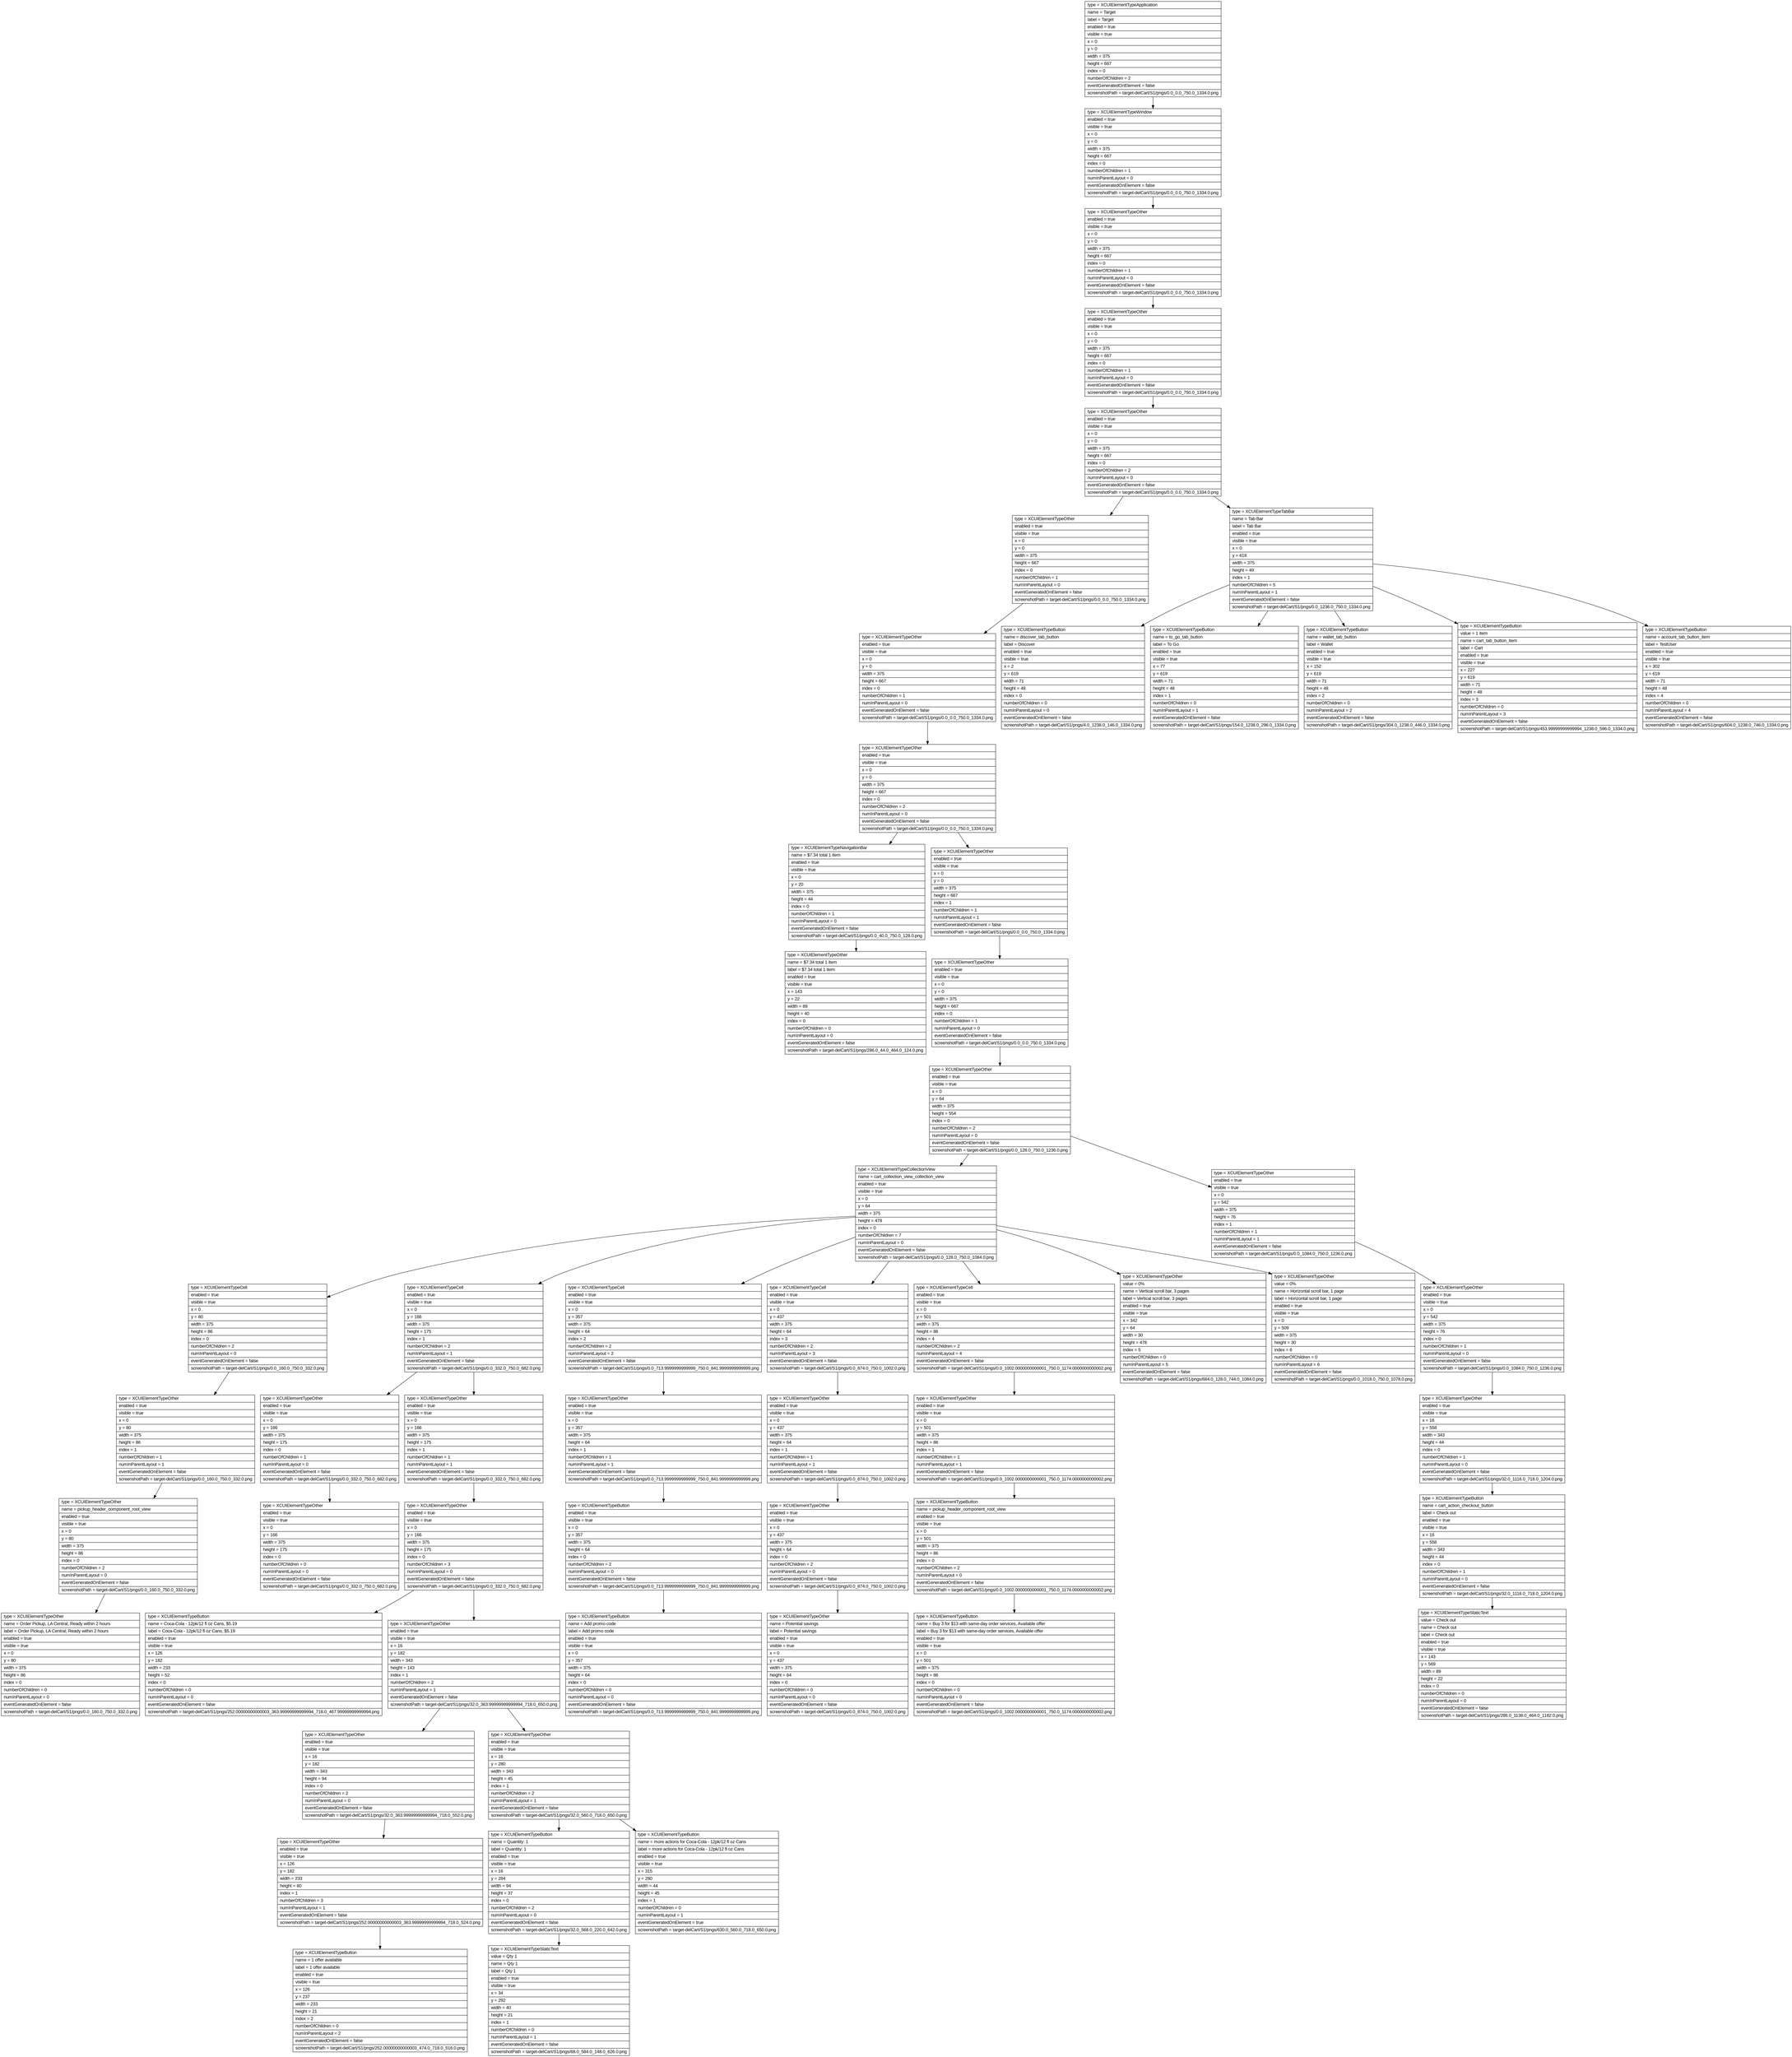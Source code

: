 digraph Layout {

	node [shape=record fontname=Arial];

	0	[label="{type = XCUIElementTypeApplication\l|name = Target\l|label = Target\l|enabled = true\l|visible = true\l|x = 0\l|y = 0\l|width = 375\l|height = 667\l|index = 0\l|numberOfChildren = 2\l|eventGeneratedOnElement = false \l|screenshotPath = target-delCart/S1/pngs/0.0_0.0_750.0_1334.0.png\l}"]
	1	[label="{type = XCUIElementTypeWindow\l|enabled = true\l|visible = true\l|x = 0\l|y = 0\l|width = 375\l|height = 667\l|index = 0\l|numberOfChildren = 1\l|numInParentLayout = 0\l|eventGeneratedOnElement = false \l|screenshotPath = target-delCart/S1/pngs/0.0_0.0_750.0_1334.0.png\l}"]
	2	[label="{type = XCUIElementTypeOther\l|enabled = true\l|visible = true\l|x = 0\l|y = 0\l|width = 375\l|height = 667\l|index = 0\l|numberOfChildren = 1\l|numInParentLayout = 0\l|eventGeneratedOnElement = false \l|screenshotPath = target-delCart/S1/pngs/0.0_0.0_750.0_1334.0.png\l}"]
	3	[label="{type = XCUIElementTypeOther\l|enabled = true\l|visible = true\l|x = 0\l|y = 0\l|width = 375\l|height = 667\l|index = 0\l|numberOfChildren = 1\l|numInParentLayout = 0\l|eventGeneratedOnElement = false \l|screenshotPath = target-delCart/S1/pngs/0.0_0.0_750.0_1334.0.png\l}"]
	4	[label="{type = XCUIElementTypeOther\l|enabled = true\l|visible = true\l|x = 0\l|y = 0\l|width = 375\l|height = 667\l|index = 0\l|numberOfChildren = 2\l|numInParentLayout = 0\l|eventGeneratedOnElement = false \l|screenshotPath = target-delCart/S1/pngs/0.0_0.0_750.0_1334.0.png\l}"]
	5	[label="{type = XCUIElementTypeOther\l|enabled = true\l|visible = true\l|x = 0\l|y = 0\l|width = 375\l|height = 667\l|index = 0\l|numberOfChildren = 1\l|numInParentLayout = 0\l|eventGeneratedOnElement = false \l|screenshotPath = target-delCart/S1/pngs/0.0_0.0_750.0_1334.0.png\l}"]
	6	[label="{type = XCUIElementTypeTabBar\l|name = Tab Bar\l|label = Tab Bar\l|enabled = true\l|visible = true\l|x = 0\l|y = 618\l|width = 375\l|height = 49\l|index = 1\l|numberOfChildren = 5\l|numInParentLayout = 1\l|eventGeneratedOnElement = false \l|screenshotPath = target-delCart/S1/pngs/0.0_1236.0_750.0_1334.0.png\l}"]
	7	[label="{type = XCUIElementTypeOther\l|enabled = true\l|visible = true\l|x = 0\l|y = 0\l|width = 375\l|height = 667\l|index = 0\l|numberOfChildren = 1\l|numInParentLayout = 0\l|eventGeneratedOnElement = false \l|screenshotPath = target-delCart/S1/pngs/0.0_0.0_750.0_1334.0.png\l}"]
	8	[label="{type = XCUIElementTypeButton\l|name = discover_tab_button\l|label = Discover\l|enabled = true\l|visible = true\l|x = 2\l|y = 619\l|width = 71\l|height = 48\l|index = 0\l|numberOfChildren = 0\l|numInParentLayout = 0\l|eventGeneratedOnElement = false \l|screenshotPath = target-delCart/S1/pngs/4.0_1238.0_146.0_1334.0.png\l}"]
	9	[label="{type = XCUIElementTypeButton\l|name = to_go_tab_button\l|label = To Go\l|enabled = true\l|visible = true\l|x = 77\l|y = 619\l|width = 71\l|height = 48\l|index = 1\l|numberOfChildren = 0\l|numInParentLayout = 1\l|eventGeneratedOnElement = false \l|screenshotPath = target-delCart/S1/pngs/154.0_1238.0_296.0_1334.0.png\l}"]
	10	[label="{type = XCUIElementTypeButton\l|name = wallet_tab_button\l|label = Wallet\l|enabled = true\l|visible = true\l|x = 152\l|y = 619\l|width = 71\l|height = 48\l|index = 2\l|numberOfChildren = 0\l|numInParentLayout = 2\l|eventGeneratedOnElement = false \l|screenshotPath = target-delCart/S1/pngs/304.0_1238.0_446.0_1334.0.png\l}"]
	11	[label="{type = XCUIElementTypeButton\l|value = 1 item\l|name = cart_tab_button_item\l|label = Cart\l|enabled = true\l|visible = true\l|x = 227\l|y = 619\l|width = 71\l|height = 48\l|index = 3\l|numberOfChildren = 0\l|numInParentLayout = 3\l|eventGeneratedOnElement = false \l|screenshotPath = target-delCart/S1/pngs/453.99999999999994_1238.0_596.0_1334.0.png\l}"]
	12	[label="{type = XCUIElementTypeButton\l|name = account_tab_button_item\l|label = TestUser\l|enabled = true\l|visible = true\l|x = 302\l|y = 619\l|width = 71\l|height = 48\l|index = 4\l|numberOfChildren = 0\l|numInParentLayout = 4\l|eventGeneratedOnElement = false \l|screenshotPath = target-delCart/S1/pngs/604.0_1238.0_746.0_1334.0.png\l}"]
	13	[label="{type = XCUIElementTypeOther\l|enabled = true\l|visible = true\l|x = 0\l|y = 0\l|width = 375\l|height = 667\l|index = 0\l|numberOfChildren = 2\l|numInParentLayout = 0\l|eventGeneratedOnElement = false \l|screenshotPath = target-delCart/S1/pngs/0.0_0.0_750.0_1334.0.png\l}"]
	14	[label="{type = XCUIElementTypeNavigationBar\l|name = $7.34 total 1 item\l|enabled = true\l|visible = true\l|x = 0\l|y = 20\l|width = 375\l|height = 44\l|index = 0\l|numberOfChildren = 1\l|numInParentLayout = 0\l|eventGeneratedOnElement = false \l|screenshotPath = target-delCart/S1/pngs/0.0_40.0_750.0_128.0.png\l}"]
	15	[label="{type = XCUIElementTypeOther\l|enabled = true\l|visible = true\l|x = 0\l|y = 0\l|width = 375\l|height = 667\l|index = 1\l|numberOfChildren = 1\l|numInParentLayout = 1\l|eventGeneratedOnElement = false \l|screenshotPath = target-delCart/S1/pngs/0.0_0.0_750.0_1334.0.png\l}"]
	16	[label="{type = XCUIElementTypeOther\l|name = $7.34 total 1 item\l|label = $7.34 total 1 item\l|enabled = true\l|visible = true\l|x = 143\l|y = 22\l|width = 89\l|height = 40\l|index = 0\l|numberOfChildren = 0\l|numInParentLayout = 0\l|eventGeneratedOnElement = false \l|screenshotPath = target-delCart/S1/pngs/286.0_44.0_464.0_124.0.png\l}"]
	17	[label="{type = XCUIElementTypeOther\l|enabled = true\l|visible = true\l|x = 0\l|y = 0\l|width = 375\l|height = 667\l|index = 0\l|numberOfChildren = 1\l|numInParentLayout = 0\l|eventGeneratedOnElement = false \l|screenshotPath = target-delCart/S1/pngs/0.0_0.0_750.0_1334.0.png\l}"]
	18	[label="{type = XCUIElementTypeOther\l|enabled = true\l|visible = true\l|x = 0\l|y = 64\l|width = 375\l|height = 554\l|index = 0\l|numberOfChildren = 2\l|numInParentLayout = 0\l|eventGeneratedOnElement = false \l|screenshotPath = target-delCart/S1/pngs/0.0_128.0_750.0_1236.0.png\l}"]
	19	[label="{type = XCUIElementTypeCollectionView\l|name = cart_collection_view_collection_view\l|enabled = true\l|visible = true\l|x = 0\l|y = 64\l|width = 375\l|height = 478\l|index = 0\l|numberOfChildren = 7\l|numInParentLayout = 0\l|eventGeneratedOnElement = false \l|screenshotPath = target-delCart/S1/pngs/0.0_128.0_750.0_1084.0.png\l}"]
	20	[label="{type = XCUIElementTypeOther\l|enabled = true\l|visible = true\l|x = 0\l|y = 542\l|width = 375\l|height = 76\l|index = 1\l|numberOfChildren = 1\l|numInParentLayout = 1\l|eventGeneratedOnElement = false \l|screenshotPath = target-delCart/S1/pngs/0.0_1084.0_750.0_1236.0.png\l}"]
	21	[label="{type = XCUIElementTypeCell\l|enabled = true\l|visible = true\l|x = 0\l|y = 80\l|width = 375\l|height = 86\l|index = 0\l|numberOfChildren = 2\l|numInParentLayout = 0\l|eventGeneratedOnElement = false \l|screenshotPath = target-delCart/S1/pngs/0.0_160.0_750.0_332.0.png\l}"]
	22	[label="{type = XCUIElementTypeCell\l|enabled = true\l|visible = true\l|x = 0\l|y = 166\l|width = 375\l|height = 175\l|index = 1\l|numberOfChildren = 2\l|numInParentLayout = 1\l|eventGeneratedOnElement = false \l|screenshotPath = target-delCart/S1/pngs/0.0_332.0_750.0_682.0.png\l}"]
	23	[label="{type = XCUIElementTypeCell\l|enabled = true\l|visible = true\l|x = 0\l|y = 357\l|width = 375\l|height = 64\l|index = 2\l|numberOfChildren = 2\l|numInParentLayout = 2\l|eventGeneratedOnElement = false \l|screenshotPath = target-delCart/S1/pngs/0.0_713.9999999999999_750.0_841.9999999999999.png\l}"]
	24	[label="{type = XCUIElementTypeCell\l|enabled = true\l|visible = true\l|x = 0\l|y = 437\l|width = 375\l|height = 64\l|index = 3\l|numberOfChildren = 2\l|numInParentLayout = 3\l|eventGeneratedOnElement = false \l|screenshotPath = target-delCart/S1/pngs/0.0_874.0_750.0_1002.0.png\l}"]
	25	[label="{type = XCUIElementTypeCell\l|enabled = true\l|visible = true\l|x = 0\l|y = 501\l|width = 375\l|height = 86\l|index = 4\l|numberOfChildren = 2\l|numInParentLayout = 4\l|eventGeneratedOnElement = false \l|screenshotPath = target-delCart/S1/pngs/0.0_1002.0000000000001_750.0_1174.0000000000002.png\l}"]
	26	[label="{type = XCUIElementTypeOther\l|value = 0%\l|name = Vertical scroll bar, 3 pages\l|label = Vertical scroll bar, 3 pages\l|enabled = true\l|visible = true\l|x = 342\l|y = 64\l|width = 30\l|height = 478\l|index = 5\l|numberOfChildren = 0\l|numInParentLayout = 5\l|eventGeneratedOnElement = false \l|screenshotPath = target-delCart/S1/pngs/684.0_128.0_744.0_1084.0.png\l}"]
	27	[label="{type = XCUIElementTypeOther\l|value = 0%\l|name = Horizontal scroll bar, 1 page\l|label = Horizontal scroll bar, 1 page\l|enabled = true\l|visible = true\l|x = 0\l|y = 509\l|width = 375\l|height = 30\l|index = 6\l|numberOfChildren = 0\l|numInParentLayout = 6\l|eventGeneratedOnElement = false \l|screenshotPath = target-delCart/S1/pngs/0.0_1018.0_750.0_1078.0.png\l}"]
	28	[label="{type = XCUIElementTypeOther\l|enabled = true\l|visible = true\l|x = 0\l|y = 542\l|width = 375\l|height = 76\l|index = 0\l|numberOfChildren = 1\l|numInParentLayout = 0\l|eventGeneratedOnElement = false \l|screenshotPath = target-delCart/S1/pngs/0.0_1084.0_750.0_1236.0.png\l}"]
	29	[label="{type = XCUIElementTypeOther\l|enabled = true\l|visible = true\l|x = 0\l|y = 80\l|width = 375\l|height = 86\l|index = 1\l|numberOfChildren = 1\l|numInParentLayout = 1\l|eventGeneratedOnElement = false \l|screenshotPath = target-delCart/S1/pngs/0.0_160.0_750.0_332.0.png\l}"]
	30	[label="{type = XCUIElementTypeOther\l|enabled = true\l|visible = true\l|x = 0\l|y = 166\l|width = 375\l|height = 175\l|index = 0\l|numberOfChildren = 1\l|numInParentLayout = 0\l|eventGeneratedOnElement = false \l|screenshotPath = target-delCart/S1/pngs/0.0_332.0_750.0_682.0.png\l}"]
	31	[label="{type = XCUIElementTypeOther\l|enabled = true\l|visible = true\l|x = 0\l|y = 166\l|width = 375\l|height = 175\l|index = 1\l|numberOfChildren = 1\l|numInParentLayout = 1\l|eventGeneratedOnElement = false \l|screenshotPath = target-delCart/S1/pngs/0.0_332.0_750.0_682.0.png\l}"]
	32	[label="{type = XCUIElementTypeOther\l|enabled = true\l|visible = true\l|x = 0\l|y = 357\l|width = 375\l|height = 64\l|index = 1\l|numberOfChildren = 1\l|numInParentLayout = 1\l|eventGeneratedOnElement = false \l|screenshotPath = target-delCart/S1/pngs/0.0_713.9999999999999_750.0_841.9999999999999.png\l}"]
	33	[label="{type = XCUIElementTypeOther\l|enabled = true\l|visible = true\l|x = 0\l|y = 437\l|width = 375\l|height = 64\l|index = 1\l|numberOfChildren = 1\l|numInParentLayout = 1\l|eventGeneratedOnElement = false \l|screenshotPath = target-delCart/S1/pngs/0.0_874.0_750.0_1002.0.png\l}"]
	34	[label="{type = XCUIElementTypeOther\l|enabled = true\l|visible = true\l|x = 0\l|y = 501\l|width = 375\l|height = 86\l|index = 1\l|numberOfChildren = 1\l|numInParentLayout = 1\l|eventGeneratedOnElement = false \l|screenshotPath = target-delCart/S1/pngs/0.0_1002.0000000000001_750.0_1174.0000000000002.png\l}"]
	35	[label="{type = XCUIElementTypeOther\l|enabled = true\l|visible = true\l|x = 16\l|y = 558\l|width = 343\l|height = 44\l|index = 0\l|numberOfChildren = 1\l|numInParentLayout = 0\l|eventGeneratedOnElement = false \l|screenshotPath = target-delCart/S1/pngs/32.0_1116.0_718.0_1204.0.png\l}"]
	36	[label="{type = XCUIElementTypeOther\l|name = pickup_header_component_root_view\l|enabled = true\l|visible = true\l|x = 0\l|y = 80\l|width = 375\l|height = 86\l|index = 0\l|numberOfChildren = 2\l|numInParentLayout = 0\l|eventGeneratedOnElement = false \l|screenshotPath = target-delCart/S1/pngs/0.0_160.0_750.0_332.0.png\l}"]
	37	[label="{type = XCUIElementTypeOther\l|enabled = true\l|visible = true\l|x = 0\l|y = 166\l|width = 375\l|height = 175\l|index = 0\l|numberOfChildren = 0\l|numInParentLayout = 0\l|eventGeneratedOnElement = false \l|screenshotPath = target-delCart/S1/pngs/0.0_332.0_750.0_682.0.png\l}"]
	38	[label="{type = XCUIElementTypeOther\l|enabled = true\l|visible = true\l|x = 0\l|y = 166\l|width = 375\l|height = 175\l|index = 0\l|numberOfChildren = 3\l|numInParentLayout = 0\l|eventGeneratedOnElement = false \l|screenshotPath = target-delCart/S1/pngs/0.0_332.0_750.0_682.0.png\l}"]
	39	[label="{type = XCUIElementTypeButton\l|enabled = true\l|visible = true\l|x = 0\l|y = 357\l|width = 375\l|height = 64\l|index = 0\l|numberOfChildren = 2\l|numInParentLayout = 0\l|eventGeneratedOnElement = false \l|screenshotPath = target-delCart/S1/pngs/0.0_713.9999999999999_750.0_841.9999999999999.png\l}"]
	40	[label="{type = XCUIElementTypeOther\l|enabled = true\l|visible = true\l|x = 0\l|y = 437\l|width = 375\l|height = 64\l|index = 0\l|numberOfChildren = 2\l|numInParentLayout = 0\l|eventGeneratedOnElement = false \l|screenshotPath = target-delCart/S1/pngs/0.0_874.0_750.0_1002.0.png\l}"]
	41	[label="{type = XCUIElementTypeButton\l|name = pickup_header_component_root_view\l|enabled = true\l|visible = true\l|x = 0\l|y = 501\l|width = 375\l|height = 86\l|index = 0\l|numberOfChildren = 2\l|numInParentLayout = 0\l|eventGeneratedOnElement = false \l|screenshotPath = target-delCart/S1/pngs/0.0_1002.0000000000001_750.0_1174.0000000000002.png\l}"]
	42	[label="{type = XCUIElementTypeButton\l|name = cart_action_checkout_button\l|label = Check out\l|enabled = true\l|visible = true\l|x = 16\l|y = 558\l|width = 343\l|height = 44\l|index = 0\l|numberOfChildren = 1\l|numInParentLayout = 0\l|eventGeneratedOnElement = false \l|screenshotPath = target-delCart/S1/pngs/32.0_1116.0_718.0_1204.0.png\l}"]
	43	[label="{type = XCUIElementTypeOther\l|name = Order Pickup, LA Central, Ready within 2 hours\l|label = Order Pickup, LA Central, Ready within 2 hours\l|enabled = true\l|visible = true\l|x = 0\l|y = 80\l|width = 375\l|height = 86\l|index = 0\l|numberOfChildren = 0\l|numInParentLayout = 0\l|eventGeneratedOnElement = false \l|screenshotPath = target-delCart/S1/pngs/0.0_160.0_750.0_332.0.png\l}"]
	44	[label="{type = XCUIElementTypeButton\l|name = Coca-Cola - 12pk/12 fl oz Cans, $5.19\l|label = Coca-Cola - 12pk/12 fl oz Cans, $5.19\l|enabled = true\l|visible = true\l|x = 126\l|y = 182\l|width = 233\l|height = 52\l|index = 0\l|numberOfChildren = 0\l|numInParentLayout = 0\l|eventGeneratedOnElement = false \l|screenshotPath = target-delCart/S1/pngs/252.00000000000003_363.99999999999994_718.0_467.99999999999994.png\l}"]
	45	[label="{type = XCUIElementTypeOther\l|enabled = true\l|visible = true\l|x = 16\l|y = 182\l|width = 343\l|height = 143\l|index = 1\l|numberOfChildren = 2\l|numInParentLayout = 1\l|eventGeneratedOnElement = false \l|screenshotPath = target-delCart/S1/pngs/32.0_363.99999999999994_718.0_650.0.png\l}"]
	46	[label="{type = XCUIElementTypeButton\l|name = Add promo code\l|label = Add promo code\l|enabled = true\l|visible = true\l|x = 0\l|y = 357\l|width = 375\l|height = 64\l|index = 0\l|numberOfChildren = 0\l|numInParentLayout = 0\l|eventGeneratedOnElement = false \l|screenshotPath = target-delCart/S1/pngs/0.0_713.9999999999999_750.0_841.9999999999999.png\l}"]
	47	[label="{type = XCUIElementTypeOther\l|name = Potential savings\l|label = Potential savings\l|enabled = true\l|visible = true\l|x = 0\l|y = 437\l|width = 375\l|height = 64\l|index = 0\l|numberOfChildren = 0\l|numInParentLayout = 0\l|eventGeneratedOnElement = false \l|screenshotPath = target-delCart/S1/pngs/0.0_874.0_750.0_1002.0.png\l}"]
	48	[label="{type = XCUIElementTypeButton\l|name = Buy 3 for $13 with same-day order services, Available offer\l|label = Buy 3 for $13 with same-day order services, Available offer\l|enabled = true\l|visible = true\l|x = 0\l|y = 501\l|width = 375\l|height = 86\l|index = 0\l|numberOfChildren = 0\l|numInParentLayout = 0\l|eventGeneratedOnElement = false \l|screenshotPath = target-delCart/S1/pngs/0.0_1002.0000000000001_750.0_1174.0000000000002.png\l}"]
	49	[label="{type = XCUIElementTypeStaticText\l|value = Check out\l|name = Check out\l|label = Check out\l|enabled = true\l|visible = true\l|x = 143\l|y = 569\l|width = 89\l|height = 22\l|index = 0\l|numberOfChildren = 0\l|numInParentLayout = 0\l|eventGeneratedOnElement = false \l|screenshotPath = target-delCart/S1/pngs/286.0_1138.0_464.0_1182.0.png\l}"]
	50	[label="{type = XCUIElementTypeOther\l|enabled = true\l|visible = true\l|x = 16\l|y = 182\l|width = 343\l|height = 94\l|index = 0\l|numberOfChildren = 2\l|numInParentLayout = 0\l|eventGeneratedOnElement = false \l|screenshotPath = target-delCart/S1/pngs/32.0_363.99999999999994_718.0_552.0.png\l}"]
	51	[label="{type = XCUIElementTypeOther\l|enabled = true\l|visible = true\l|x = 16\l|y = 280\l|width = 343\l|height = 45\l|index = 1\l|numberOfChildren = 2\l|numInParentLayout = 1\l|eventGeneratedOnElement = false \l|screenshotPath = target-delCart/S1/pngs/32.0_560.0_718.0_650.0.png\l}"]
	52	[label="{type = XCUIElementTypeOther\l|enabled = true\l|visible = true\l|x = 126\l|y = 182\l|width = 233\l|height = 80\l|index = 1\l|numberOfChildren = 3\l|numInParentLayout = 1\l|eventGeneratedOnElement = false \l|screenshotPath = target-delCart/S1/pngs/252.00000000000003_363.99999999999994_718.0_524.0.png\l}"]
	53	[label="{type = XCUIElementTypeButton\l|name = Quantity: 1\l|label = Quantity: 1\l|enabled = true\l|visible = true\l|x = 16\l|y = 284\l|width = 94\l|height = 37\l|index = 0\l|numberOfChildren = 2\l|numInParentLayout = 0\l|eventGeneratedOnElement = false \l|screenshotPath = target-delCart/S1/pngs/32.0_568.0_220.0_642.0.png\l}"]
	54	[label="{type = XCUIElementTypeButton\l|name = more actions for Coca-Cola - 12pk/12 fl oz Cans\l|label = more actions for Coca-Cola - 12pk/12 fl oz Cans\l|enabled = true\l|visible = true\l|x = 315\l|y = 280\l|width = 44\l|height = 45\l|index = 1\l|numberOfChildren = 0\l|numInParentLayout = 1\l|eventGeneratedOnElement = true \l|screenshotPath = target-delCart/S1/pngs/630.0_560.0_718.0_650.0.png\l}"]
	55	[label="{type = XCUIElementTypeButton\l|name = 1 offer available\l|label = 1 offer available\l|enabled = true\l|visible = true\l|x = 126\l|y = 237\l|width = 233\l|height = 21\l|index = 2\l|numberOfChildren = 0\l|numInParentLayout = 2\l|eventGeneratedOnElement = false \l|screenshotPath = target-delCart/S1/pngs/252.00000000000003_474.0_718.0_516.0.png\l}"]
	56	[label="{type = XCUIElementTypeStaticText\l|value = Qty 1\l|name = Qty 1\l|label = Qty 1\l|enabled = true\l|visible = true\l|x = 34\l|y = 292\l|width = 40\l|height = 21\l|index = 1\l|numberOfChildren = 0\l|numInParentLayout = 1\l|eventGeneratedOnElement = false \l|screenshotPath = target-delCart/S1/pngs/68.0_584.0_148.0_626.0.png\l}"]


	0 -> 1
	1 -> 2
	2 -> 3
	3 -> 4
	4 -> 5
	4 -> 6
	5 -> 7
	6 -> 8
	6 -> 9
	6 -> 10
	6 -> 11
	6 -> 12
	7 -> 13
	13 -> 14
	13 -> 15
	14 -> 16
	15 -> 17
	17 -> 18
	18 -> 19
	18 -> 20
	19 -> 21
	19 -> 22
	19 -> 23
	19 -> 24
	19 -> 25
	19 -> 26
	19 -> 27
	20 -> 28
	21 -> 29
	22 -> 30
	22 -> 31
	23 -> 32
	24 -> 33
	25 -> 34
	28 -> 35
	29 -> 36
	30 -> 37
	31 -> 38
	32 -> 39
	33 -> 40
	34 -> 41
	35 -> 42
	36 -> 43
	38 -> 44
	38 -> 45
	39 -> 46
	40 -> 47
	41 -> 48
	42 -> 49
	45 -> 50
	45 -> 51
	50 -> 52
	51 -> 53
	51 -> 54
	52 -> 55
	53 -> 56


}
